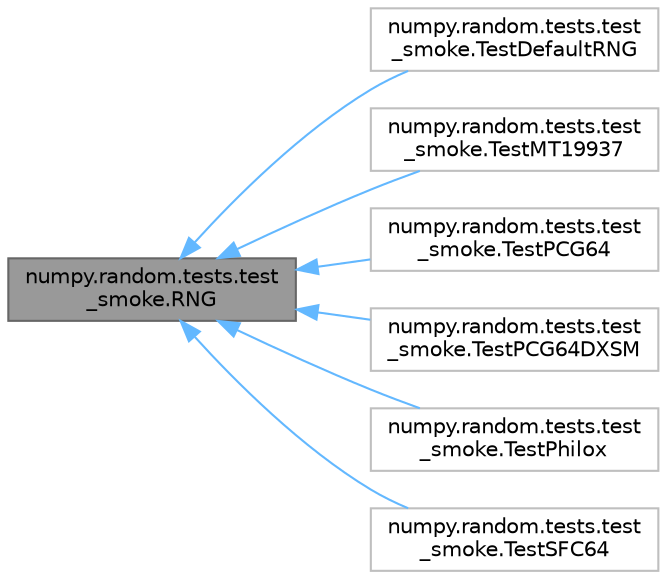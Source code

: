 digraph "numpy.random.tests.test_smoke.RNG"
{
 // LATEX_PDF_SIZE
  bgcolor="transparent";
  edge [fontname=Helvetica,fontsize=10,labelfontname=Helvetica,labelfontsize=10];
  node [fontname=Helvetica,fontsize=10,shape=box,height=0.2,width=0.4];
  rankdir="LR";
  Node1 [id="Node000001",label="numpy.random.tests.test\l_smoke.RNG",height=0.2,width=0.4,color="gray40", fillcolor="grey60", style="filled", fontcolor="black",tooltip=" "];
  Node1 -> Node2 [id="edge7_Node000001_Node000002",dir="back",color="steelblue1",style="solid",tooltip=" "];
  Node2 [id="Node000002",label="numpy.random.tests.test\l_smoke.TestDefaultRNG",height=0.2,width=0.4,color="grey75", fillcolor="white", style="filled",URL="$db/d12/classnumpy_1_1random_1_1tests_1_1test__smoke_1_1TestDefaultRNG.html",tooltip=" "];
  Node1 -> Node3 [id="edge8_Node000001_Node000003",dir="back",color="steelblue1",style="solid",tooltip=" "];
  Node3 [id="Node000003",label="numpy.random.tests.test\l_smoke.TestMT19937",height=0.2,width=0.4,color="grey75", fillcolor="white", style="filled",URL="$d8/d59/classnumpy_1_1random_1_1tests_1_1test__smoke_1_1TestMT19937.html",tooltip=" "];
  Node1 -> Node4 [id="edge9_Node000001_Node000004",dir="back",color="steelblue1",style="solid",tooltip=" "];
  Node4 [id="Node000004",label="numpy.random.tests.test\l_smoke.TestPCG64",height=0.2,width=0.4,color="grey75", fillcolor="white", style="filled",URL="$d6/d23/classnumpy_1_1random_1_1tests_1_1test__smoke_1_1TestPCG64.html",tooltip=" "];
  Node1 -> Node5 [id="edge10_Node000001_Node000005",dir="back",color="steelblue1",style="solid",tooltip=" "];
  Node5 [id="Node000005",label="numpy.random.tests.test\l_smoke.TestPCG64DXSM",height=0.2,width=0.4,color="grey75", fillcolor="white", style="filled",URL="$da/d2e/classnumpy_1_1random_1_1tests_1_1test__smoke_1_1TestPCG64DXSM.html",tooltip=" "];
  Node1 -> Node6 [id="edge11_Node000001_Node000006",dir="back",color="steelblue1",style="solid",tooltip=" "];
  Node6 [id="Node000006",label="numpy.random.tests.test\l_smoke.TestPhilox",height=0.2,width=0.4,color="grey75", fillcolor="white", style="filled",URL="$d1/dd4/classnumpy_1_1random_1_1tests_1_1test__smoke_1_1TestPhilox.html",tooltip=" "];
  Node1 -> Node7 [id="edge12_Node000001_Node000007",dir="back",color="steelblue1",style="solid",tooltip=" "];
  Node7 [id="Node000007",label="numpy.random.tests.test\l_smoke.TestSFC64",height=0.2,width=0.4,color="grey75", fillcolor="white", style="filled",URL="$d6/d1b/classnumpy_1_1random_1_1tests_1_1test__smoke_1_1TestSFC64.html",tooltip=" "];
}
